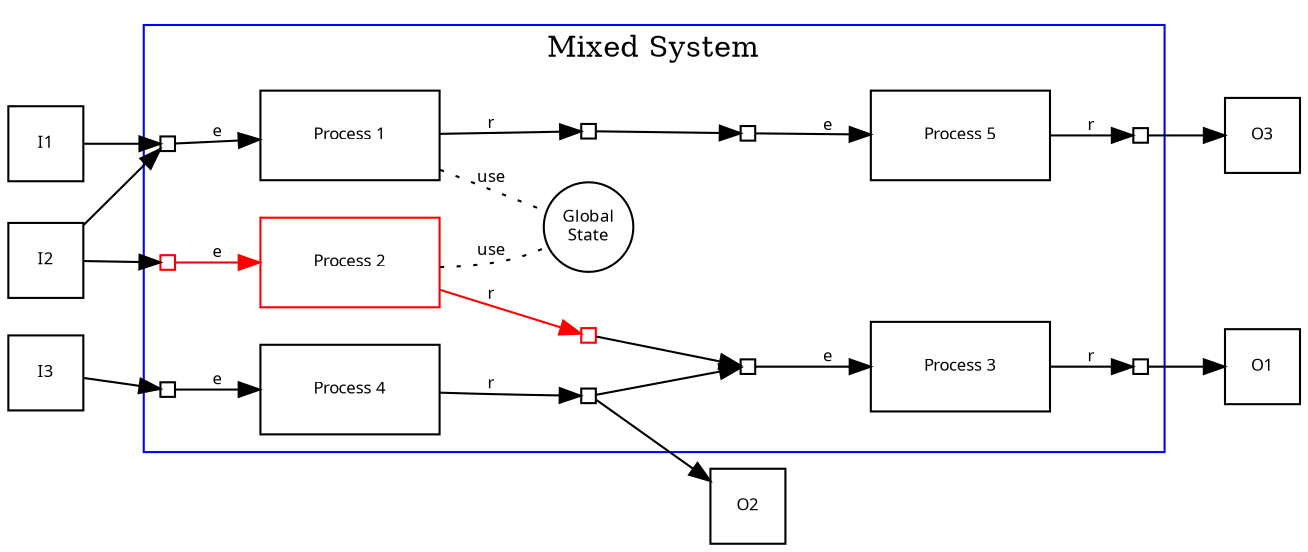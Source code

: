   digraph G {
    rankdir="LR";

    node [shape=rectangle, fontname=Sans, fontsize=8, fixedsize="true", width="0.5", height="0.5"];
    edge [fontname=Sans, fontsize=8];

    i1 [label="I1"];
    i2 [label="I2"];
    i3 [label="I3"];
    o1 [label="O1"];
    o2 [label="O2"];
    o3 [label="O3"];

    subgraph cluster_0 {
      label = "Mixed System";
      color = blue;
      node [shape=rectangle, fontname=Sans, fontsize=8, fixedsize="true", width="1.2", height="0.6"];
      edge [fontname=Sans, fontsize=8];

      state [shape=circle label="Global\nState", width="0.6", height="0.6"];
      s1 [label="", width="0.1", height="0.1"];
      s2 [label="", width="0.1", height="0.1", color=red];
      s3 [label="", width="0.1", height="0.1"];
      s4 [label="", width="0.1", height="0.1"];
      s5 [label="", width="0.1", height="0.1"];
      p1 [label="Process 1"];
      p2 [label="Process 2", color=red];
      p3 [label="Process 3"];
      p4 [label="Process 4"];
      p5 [label="Process 5"];
      r1 [label="", width="0.1", height="0.1"];
      r2 [label="", width="0.1", height="0.1", color=red];
      r3 [label="", width="0.1", height="0.1"];
      r4 [label="", width="0.1", height="0.1"];
      r5 [label="", width="0.1", height="0.1"];

      s1 -> p1 [label="e"];
      s2 -> p2 [label="e", color=red];
      s3 -> p3 [label="e"];
      s4 -> p4 [label="e"];
      s5 -> p5 [label="e"];
      p1 -> r1 [label="r"];
      p2 -> r2 [label="r", color=red];
      p3 -> r3 [label="r"];
      p4 -> r4 [label="r"];
      p5 -> r5 [label="r"];
      r1 -> s5 [label=""];
      r2 -> s3 [label=""];
      r4 -> s3 [label=""];
      p1 -> state [label="use", dir=none, style=dotted];
      p2 -> state [label="use", dir=none, style=dotted];
    }

    i1 -> s1 [label=""];
    i2 -> s1 [label=""];
    i2 -> s2 [label=""];
    i3 -> s4 [label="", constraint=false];
    r3 -> o1 [label=""];
    r4 -> o2 [label=""];
    r5 -> o3 [label=""];
  }
